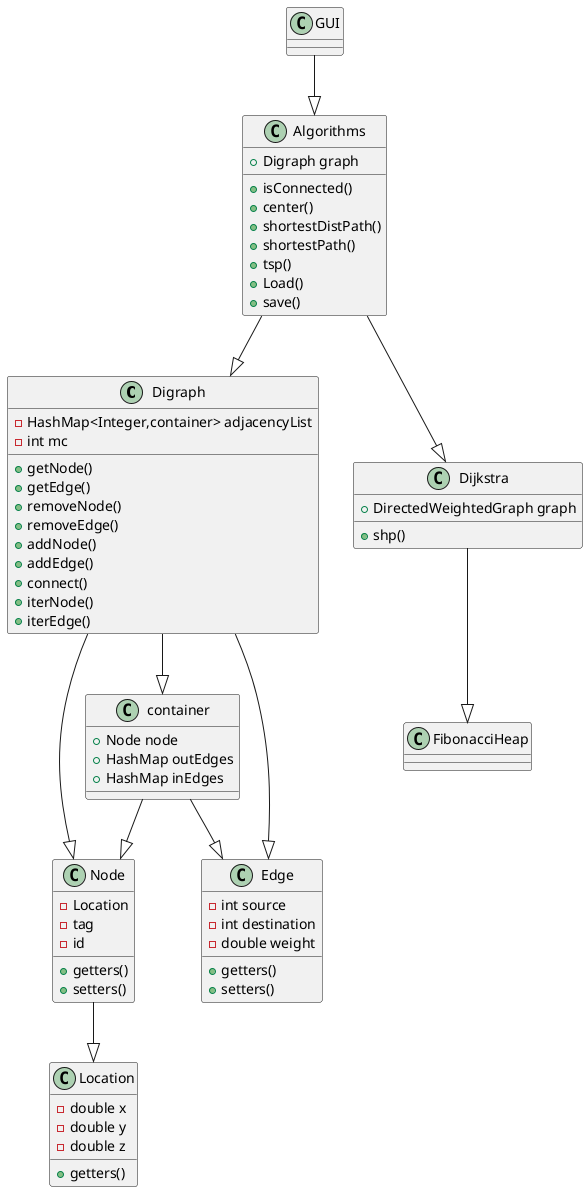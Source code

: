 @startuml
'https://plantuml.com/class-diagram

class Digraph
class Node
class Edge
class Algorithms
class Dijkstra
class FibonacciHeap
class Location
class GUI
class container



Digraph --|> Node
Digraph --|> Edge
Digraph --|> container
container --|> Node
container --|> Edge
Node --|> Location
Algorithms --|> Digraph
Algorithms --|> Dijkstra
Dijkstra --|> FibonacciHeap
GUI --|> Algorithms

class Dijkstra{
+DirectedWeightedGraph graph
+shp()
}


class Node {
-Location
-tag
-id
+getters()
+setters()

}
class Algorithms{
+Digraph graph
+isConnected()
+center()
+shortestDistPath()
+shortestPath()
+tsp()
+Load()
+save()

}
class Edge{
-int source
-int destination
-double weight
+getters()
+setters()

}

class Digraph{
-HashMap<Integer,container> adjacencyList
-int mc
+getNode()
+getEdge()
+removeNode()
+removeEdge()
+addNode()
+addEdge()
+connect()
+iterNode()
+iterEdge()
}


class Location {
-double x
-double y
-double z
+getters()
}

class container{
+Node node
+HashMap outEdges
+HashMap inEdges
}



@enduml